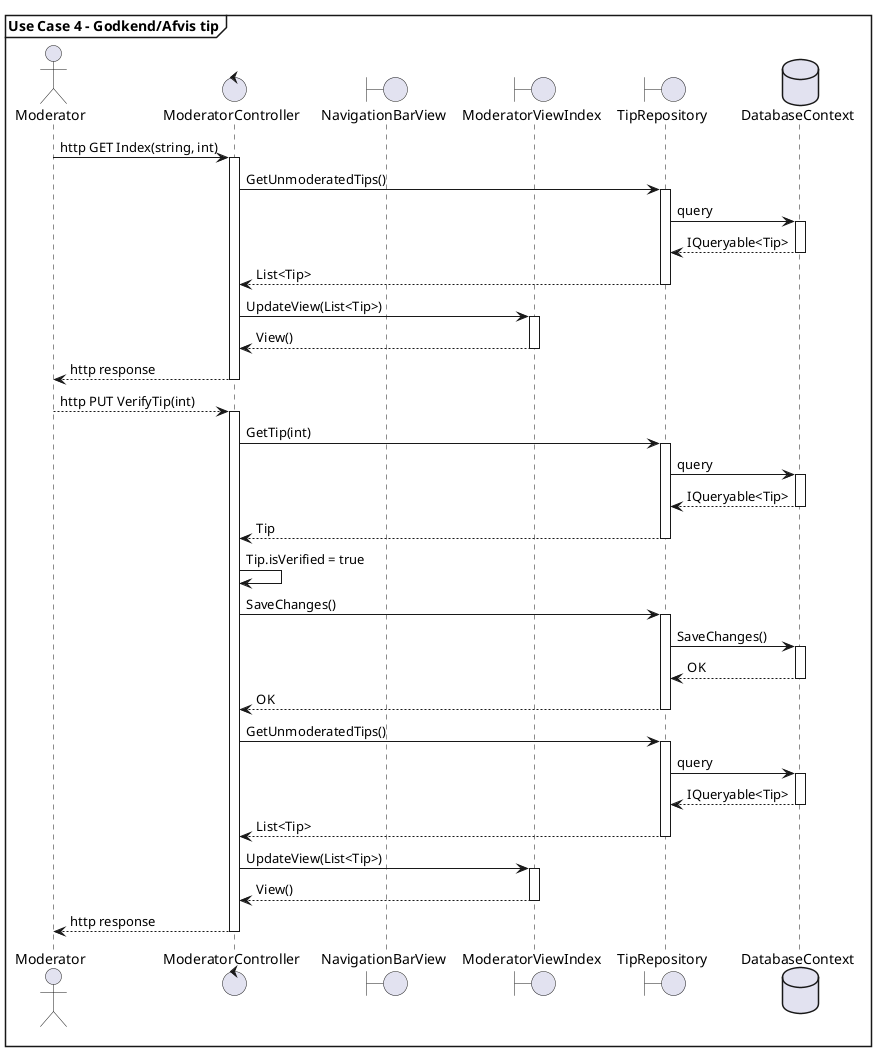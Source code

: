 @startuml

mainframe **Use Case 4 - Godkend/Afvis tip**

actor       Moderator       as mod
control       ModeratorController       as modcont
boundary       NavigationBarView       as navbar
boundary       ModeratorViewIndex       as modindex
boundary       TipRepository       as tipsrepo
database       DatabaseContext       as db

mod -> modcont: http GET Index(string, int)

Activate modcont
modcont -> tipsrepo: GetUnmoderatedTips()

Activate tipsrepo
tipsrepo -> db: query

Activate db
db --> tipsrepo: IQueryable<Tip>
Deactivate db

tipsrepo --> modcont: List<Tip>
Deactivate tipsrepo

modcont -> modindex: UpdateView(List<Tip>)

Activate modindex
modindex --> modcont: View()
Deactivate modindex

modcont --> mod: http response
Deactivate modcont


mod --> modcont: http PUT VerifyTip(int)

Activate modcont
modcont -> tipsrepo: GetTip(int)

Activate tipsrepo
tipsrepo -> db: query

Activate db
db --> tipsrepo: IQueryable<Tip>
Deactivate db

tipsrepo --> modcont: Tip
Deactivate tipsrepo

modcont -> modcont :Tip.isVerified = true
modcont -> tipsrepo: SaveChanges()

Activate tipsrepo
tipsrepo -> db: SaveChanges()

Activate db
db --> tipsrepo: OK
Deactivate db

tipsrepo --> modcont: OK
Deactivate tipsrepo

modcont -> tipsrepo: GetUnmoderatedTips()

Activate tipsrepo
tipsrepo -> db: query

Activate db
db --> tipsrepo: IQueryable<Tip>
Deactivate db

tipsrepo --> modcont: List<Tip>
Deactivate tipsrepo

modcont -> modindex: UpdateView(List<Tip>)

Activate modindex
modindex --> modcont: View()
Deactivate modindex

modcont --> mod: http response
Deactivate modcont

@enduml
